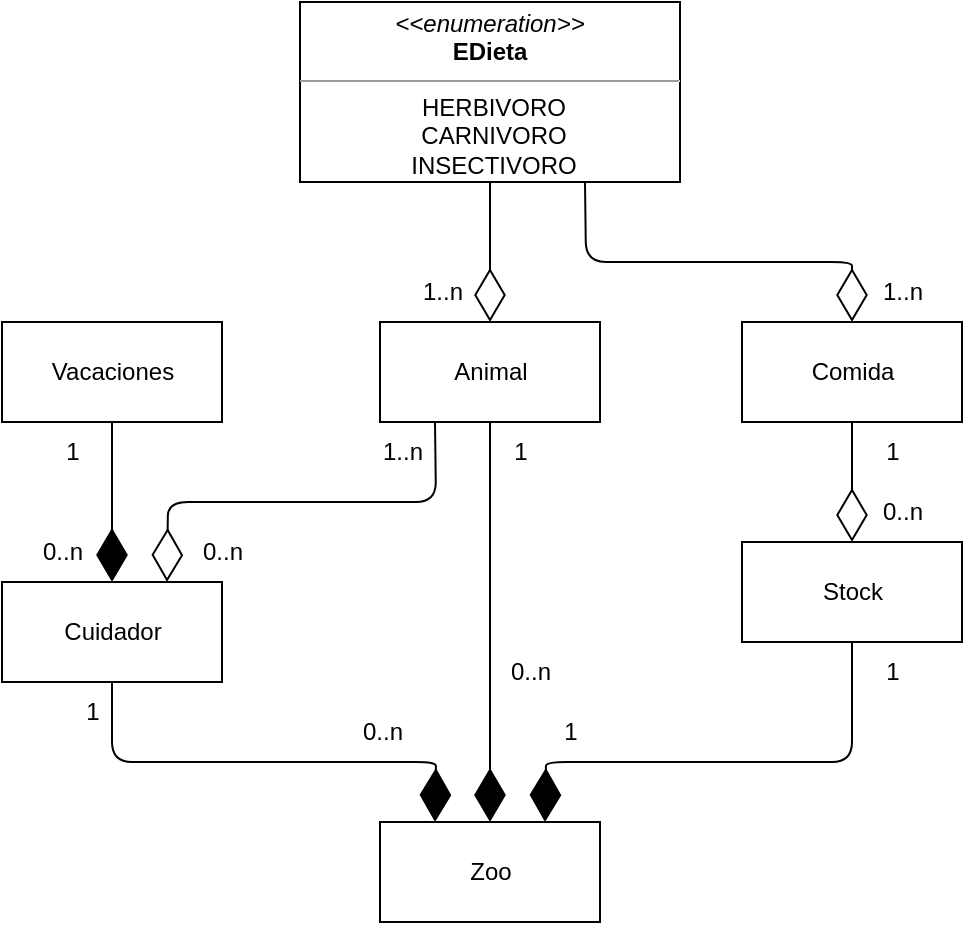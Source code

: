 <mxfile>
    <diagram id="7zzshg-O-nXwGyTKP1hW" name="Page-1">
        <mxGraphModel dx="691" dy="440" grid="1" gridSize="10" guides="1" tooltips="1" connect="1" arrows="1" fold="1" page="1" pageScale="1" pageWidth="827" pageHeight="1169" math="0" shadow="0">
            <root>
                <mxCell id="0"/>
                <mxCell id="1" parent="0"/>
                <mxCell id="6" value="&lt;p style=&quot;margin: 4px 0px 0px;&quot;&gt;&lt;i&gt;&amp;lt;&amp;lt;enumeration&amp;gt;&amp;gt;&lt;/i&gt;&lt;br&gt;&lt;b&gt;EDieta&lt;/b&gt;&lt;/p&gt;&lt;hr size=&quot;1&quot;&gt;&lt;p style=&quot;margin:0px;margin-left:4px;&quot;&gt;HERBIVORO&lt;/p&gt;&lt;p style=&quot;margin:0px;margin-left:4px;&quot;&gt;CARNIVORO&lt;/p&gt;&lt;p style=&quot;margin:0px;margin-left:4px;&quot;&gt;INSECTIVORO&lt;/p&gt;" style="verticalAlign=top;align=center;overflow=fill;fontSize=12;fontFamily=Helvetica;html=1;" vertex="1" parent="1">
                    <mxGeometry x="319" y="30" width="190" height="90" as="geometry"/>
                </mxCell>
                <mxCell id="7" value="Vacaciones" style="html=1;" vertex="1" parent="1">
                    <mxGeometry x="170" y="190" width="110" height="50" as="geometry"/>
                </mxCell>
                <mxCell id="8" value="Animal" style="html=1;" vertex="1" parent="1">
                    <mxGeometry x="359" y="190" width="110" height="50" as="geometry"/>
                </mxCell>
                <mxCell id="9" value="Comida" style="html=1;" vertex="1" parent="1">
                    <mxGeometry x="540" y="190" width="110" height="50" as="geometry"/>
                </mxCell>
                <mxCell id="10" value="Cuidador" style="html=1;" vertex="1" parent="1">
                    <mxGeometry x="170" y="320" width="110" height="50" as="geometry"/>
                </mxCell>
                <mxCell id="11" value="Zoo" style="html=1;" vertex="1" parent="1">
                    <mxGeometry x="359" y="440" width="110" height="50" as="geometry"/>
                </mxCell>
                <mxCell id="12" value="Stock" style="html=1;" vertex="1" parent="1">
                    <mxGeometry x="540" y="300" width="110" height="50" as="geometry"/>
                </mxCell>
                <mxCell id="13" value="" style="endArrow=diamondThin;endFill=0;endSize=24;html=1;entryX=0.5;entryY=0;entryDx=0;entryDy=0;exitX=0.5;exitY=1;exitDx=0;exitDy=0;" edge="1" parent="1" source="6" target="8">
                    <mxGeometry width="160" relative="1" as="geometry">
                        <mxPoint x="110" y="100" as="sourcePoint"/>
                        <mxPoint x="270" y="100" as="targetPoint"/>
                    </mxGeometry>
                </mxCell>
                <mxCell id="14" value="" style="endArrow=diamondThin;endFill=0;endSize=24;html=1;entryX=0.5;entryY=0;entryDx=0;entryDy=0;exitX=0.75;exitY=1;exitDx=0;exitDy=0;" edge="1" parent="1" source="6" target="9">
                    <mxGeometry width="160" relative="1" as="geometry">
                        <mxPoint x="330" y="260" as="sourcePoint"/>
                        <mxPoint x="490" y="260" as="targetPoint"/>
                        <Array as="points">
                            <mxPoint x="462" y="160"/>
                            <mxPoint x="595" y="160"/>
                        </Array>
                    </mxGeometry>
                </mxCell>
                <mxCell id="15" value="" style="endArrow=diamondThin;endFill=0;endSize=24;html=1;exitX=0.25;exitY=1;exitDx=0;exitDy=0;entryX=0.75;entryY=0;entryDx=0;entryDy=0;" edge="1" parent="1" source="8" target="10">
                    <mxGeometry width="160" relative="1" as="geometry">
                        <mxPoint x="360" y="280" as="sourcePoint"/>
                        <mxPoint x="520" y="280" as="targetPoint"/>
                        <Array as="points">
                            <mxPoint x="387" y="280"/>
                            <mxPoint x="253" y="280"/>
                        </Array>
                    </mxGeometry>
                </mxCell>
                <mxCell id="16" value="" style="endArrow=diamondThin;endFill=0;endSize=24;html=1;exitX=0.5;exitY=1;exitDx=0;exitDy=0;entryX=0.5;entryY=0;entryDx=0;entryDy=0;" edge="1" parent="1" source="9" target="12">
                    <mxGeometry width="160" relative="1" as="geometry">
                        <mxPoint x="370" y="310" as="sourcePoint"/>
                        <mxPoint x="530" y="310" as="targetPoint"/>
                    </mxGeometry>
                </mxCell>
                <mxCell id="17" value="" style="endArrow=diamondThin;endFill=1;endSize=24;html=1;exitX=0.5;exitY=1;exitDx=0;exitDy=0;entryX=0.5;entryY=0;entryDx=0;entryDy=0;" edge="1" parent="1" source="7" target="10">
                    <mxGeometry width="160" relative="1" as="geometry">
                        <mxPoint x="199" y="260" as="sourcePoint"/>
                        <mxPoint x="359" y="260" as="targetPoint"/>
                    </mxGeometry>
                </mxCell>
                <mxCell id="18" value="" style="endArrow=diamondThin;endFill=1;endSize=24;html=1;exitX=0.5;exitY=1;exitDx=0;exitDy=0;entryX=0.5;entryY=0;entryDx=0;entryDy=0;" edge="1" parent="1" source="8" target="11">
                    <mxGeometry width="160" relative="1" as="geometry">
                        <mxPoint x="334" y="340" as="sourcePoint"/>
                        <mxPoint x="494" y="340" as="targetPoint"/>
                    </mxGeometry>
                </mxCell>
                <mxCell id="19" value="" style="endArrow=diamondThin;endFill=1;endSize=24;html=1;exitX=0.5;exitY=1;exitDx=0;exitDy=0;entryX=0.25;entryY=0;entryDx=0;entryDy=0;" edge="1" parent="1" source="10" target="11">
                    <mxGeometry width="160" relative="1" as="geometry">
                        <mxPoint x="210" y="410" as="sourcePoint"/>
                        <mxPoint x="370" y="410" as="targetPoint"/>
                        <Array as="points">
                            <mxPoint x="225" y="410"/>
                            <mxPoint x="387" y="410"/>
                        </Array>
                    </mxGeometry>
                </mxCell>
                <mxCell id="20" value="" style="endArrow=diamondThin;endFill=1;endSize=24;html=1;exitX=0.5;exitY=1;exitDx=0;exitDy=0;entryX=0.75;entryY=0;entryDx=0;entryDy=0;" edge="1" parent="1" source="12" target="11">
                    <mxGeometry width="160" relative="1" as="geometry">
                        <mxPoint x="490" y="420" as="sourcePoint"/>
                        <mxPoint x="650" y="420" as="targetPoint"/>
                        <Array as="points">
                            <mxPoint x="595" y="410"/>
                            <mxPoint x="442" y="410"/>
                        </Array>
                    </mxGeometry>
                </mxCell>
                <mxCell id="21" value="1..n" style="text;html=1;align=center;verticalAlign=middle;resizable=0;points=[];autosize=1;strokeColor=none;fillColor=none;" vertex="1" parent="1">
                    <mxGeometry x="370" y="160" width="40" height="30" as="geometry"/>
                </mxCell>
                <mxCell id="22" value="1..n" style="text;html=1;align=center;verticalAlign=middle;resizable=0;points=[];autosize=1;strokeColor=none;fillColor=none;" vertex="1" parent="1">
                    <mxGeometry x="600" y="160" width="40" height="30" as="geometry"/>
                </mxCell>
                <mxCell id="23" value="1" style="text;html=1;align=center;verticalAlign=middle;resizable=0;points=[];autosize=1;strokeColor=none;fillColor=none;" vertex="1" parent="1">
                    <mxGeometry x="600" y="240" width="30" height="30" as="geometry"/>
                </mxCell>
                <mxCell id="24" value="0..n" style="text;html=1;align=center;verticalAlign=middle;resizable=0;points=[];autosize=1;strokeColor=none;fillColor=none;" vertex="1" parent="1">
                    <mxGeometry x="600" y="270" width="40" height="30" as="geometry"/>
                </mxCell>
                <mxCell id="25" value="1" style="text;html=1;align=center;verticalAlign=middle;resizable=0;points=[];autosize=1;strokeColor=none;fillColor=none;" vertex="1" parent="1">
                    <mxGeometry x="600" y="350" width="30" height="30" as="geometry"/>
                </mxCell>
                <mxCell id="26" value="1" style="text;html=1;align=center;verticalAlign=middle;resizable=0;points=[];autosize=1;strokeColor=none;fillColor=none;" vertex="1" parent="1">
                    <mxGeometry x="439" y="380" width="30" height="30" as="geometry"/>
                </mxCell>
                <mxCell id="27" value="1" style="text;html=1;align=center;verticalAlign=middle;resizable=0;points=[];autosize=1;strokeColor=none;fillColor=none;" vertex="1" parent="1">
                    <mxGeometry x="414" y="240" width="30" height="30" as="geometry"/>
                </mxCell>
                <mxCell id="28" value="0..n" style="text;html=1;align=center;verticalAlign=middle;resizable=0;points=[];autosize=1;strokeColor=none;fillColor=none;" vertex="1" parent="1">
                    <mxGeometry x="414" y="350" width="40" height="30" as="geometry"/>
                </mxCell>
                <mxCell id="29" value="0..n" style="text;html=1;align=center;verticalAlign=middle;resizable=0;points=[];autosize=1;strokeColor=none;fillColor=none;" vertex="1" parent="1">
                    <mxGeometry x="340" y="380" width="40" height="30" as="geometry"/>
                </mxCell>
                <mxCell id="30" value="1" style="text;html=1;align=center;verticalAlign=middle;resizable=0;points=[];autosize=1;strokeColor=none;fillColor=none;" vertex="1" parent="1">
                    <mxGeometry x="200" y="370" width="30" height="30" as="geometry"/>
                </mxCell>
                <mxCell id="31" value="0..n" style="text;html=1;align=center;verticalAlign=middle;resizable=0;points=[];autosize=1;strokeColor=none;fillColor=none;" vertex="1" parent="1">
                    <mxGeometry x="180" y="290" width="40" height="30" as="geometry"/>
                </mxCell>
                <mxCell id="32" value="1&lt;br&gt;" style="text;html=1;align=center;verticalAlign=middle;resizable=0;points=[];autosize=1;strokeColor=none;fillColor=none;" vertex="1" parent="1">
                    <mxGeometry x="190" y="240" width="30" height="30" as="geometry"/>
                </mxCell>
                <mxCell id="33" value="0..n" style="text;html=1;align=center;verticalAlign=middle;resizable=0;points=[];autosize=1;strokeColor=none;fillColor=none;" vertex="1" parent="1">
                    <mxGeometry x="260" y="290" width="40" height="30" as="geometry"/>
                </mxCell>
                <mxCell id="34" value="1..n" style="text;html=1;align=center;verticalAlign=middle;resizable=0;points=[];autosize=1;strokeColor=none;fillColor=none;" vertex="1" parent="1">
                    <mxGeometry x="350" y="240" width="40" height="30" as="geometry"/>
                </mxCell>
            </root>
        </mxGraphModel>
    </diagram>
</mxfile>